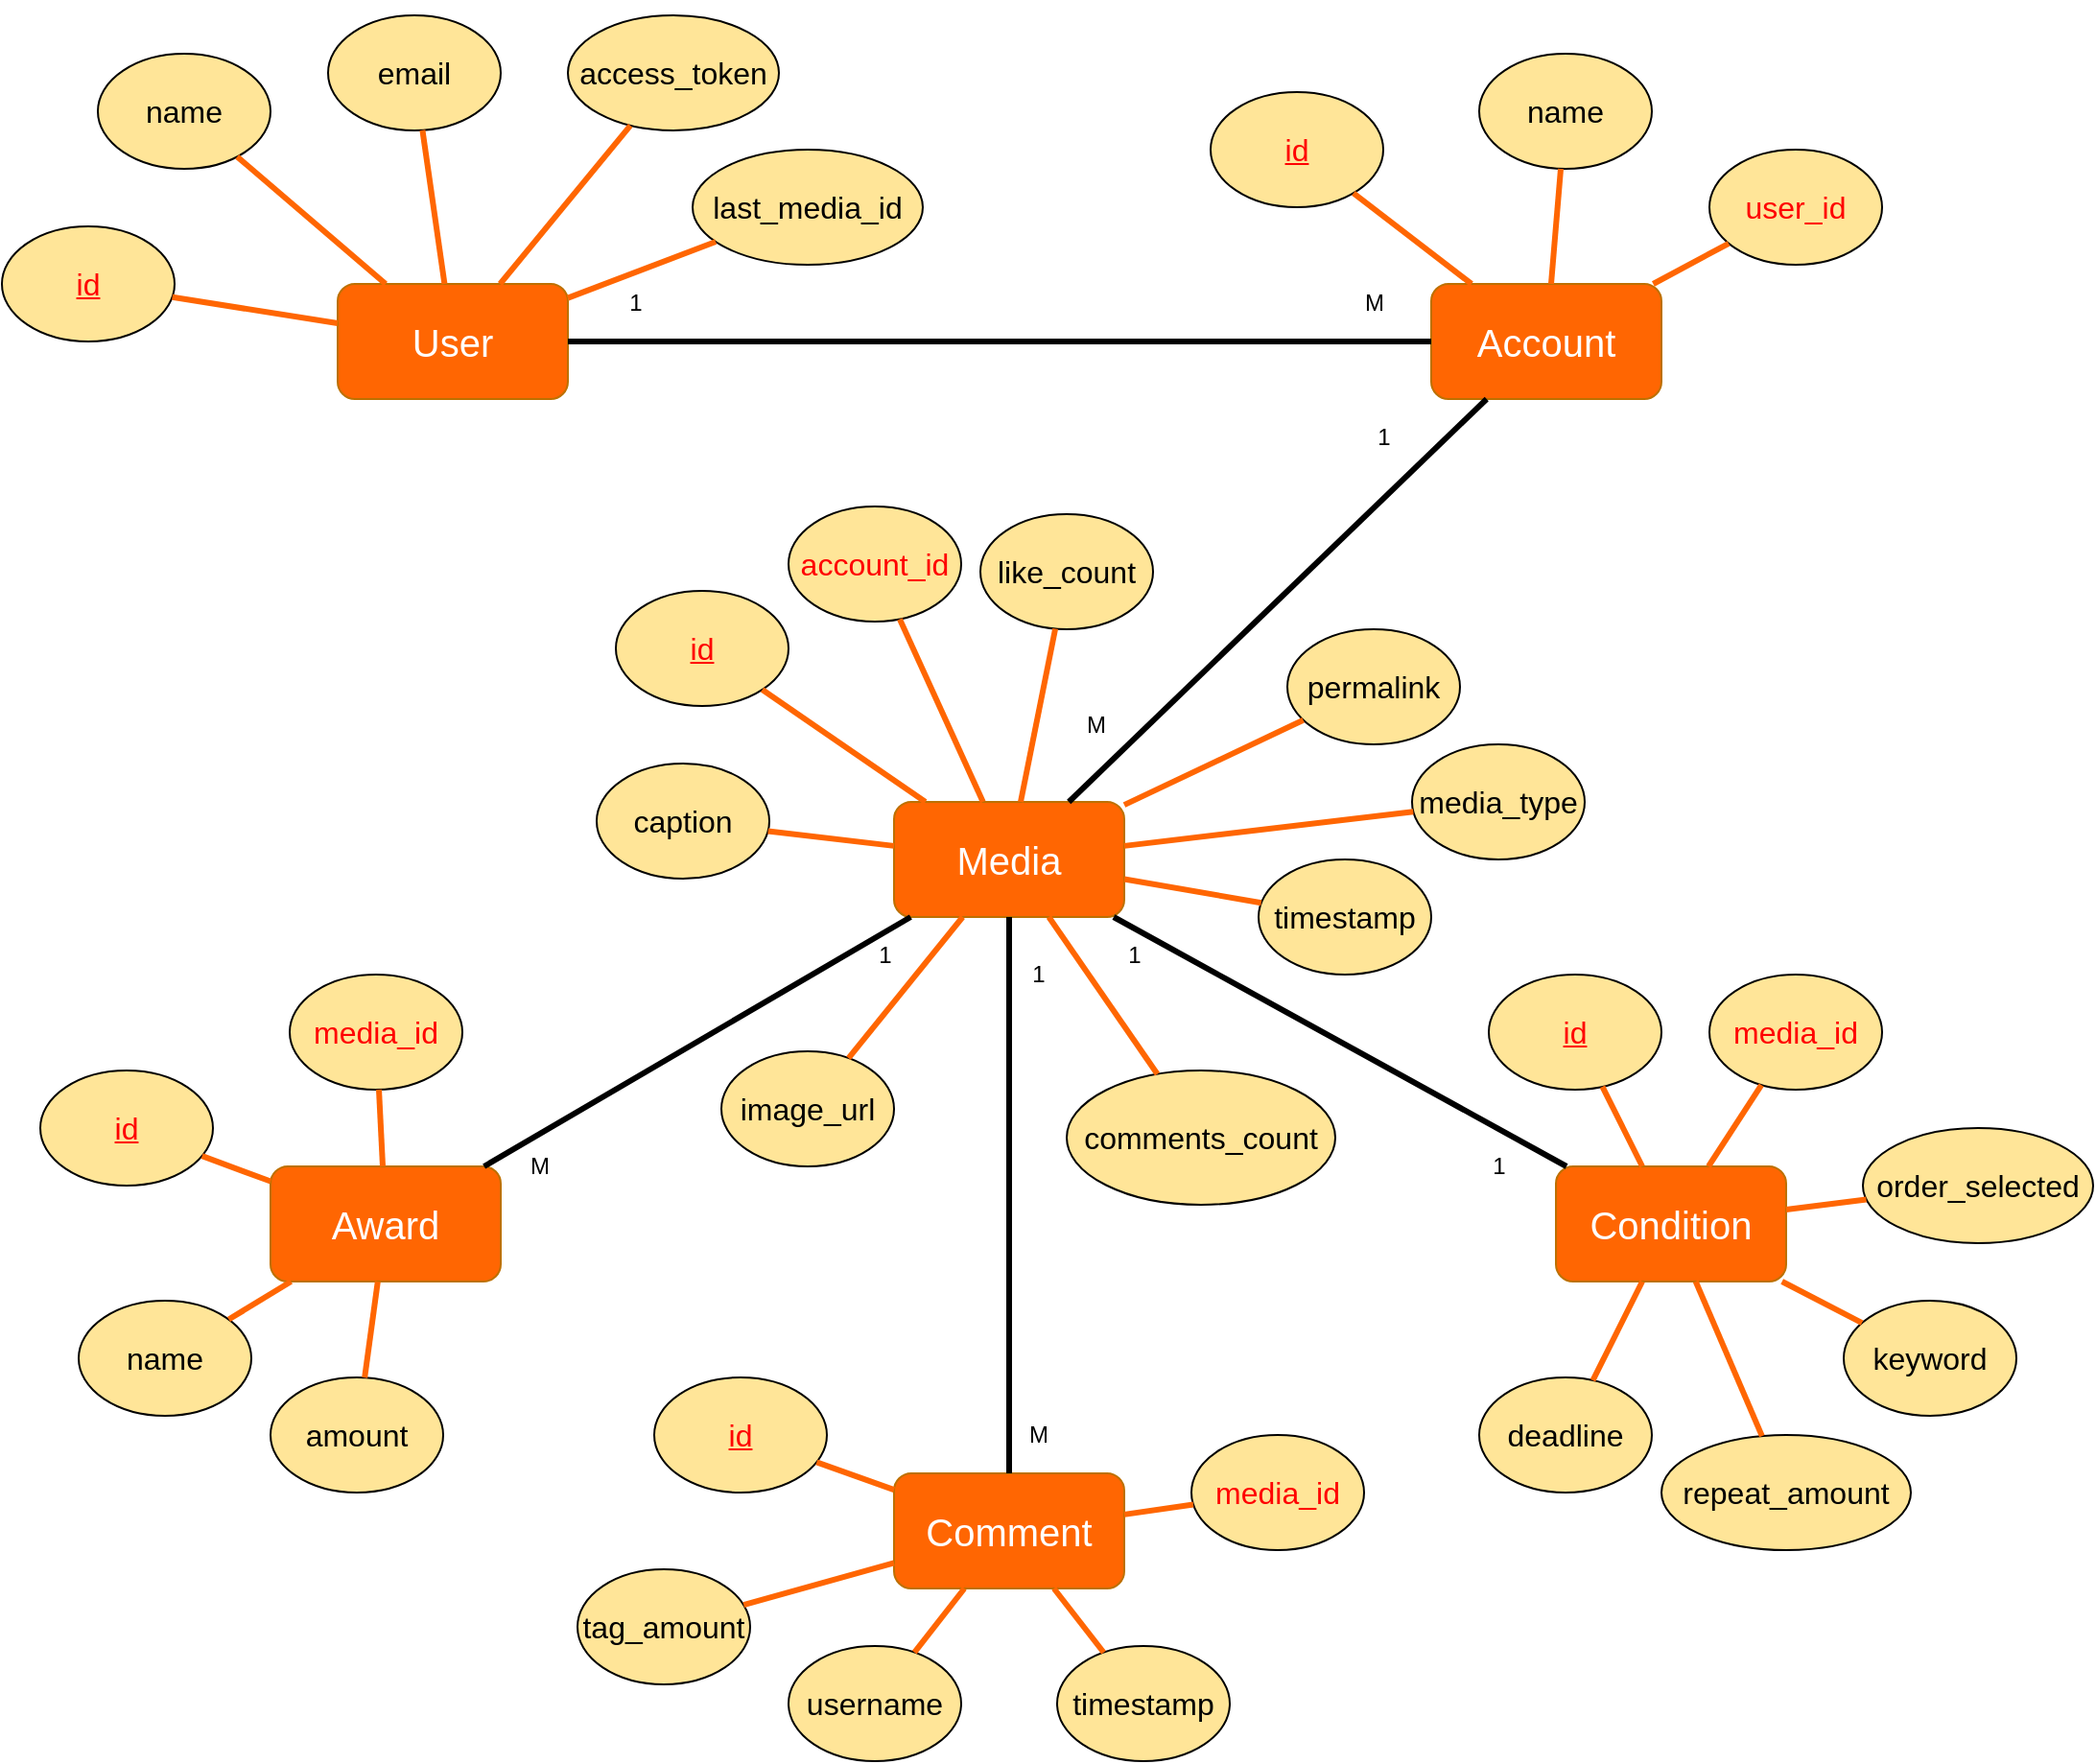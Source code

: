 <mxfile version="16.4.5" type="github">
  <diagram id="Arsce1lhnxzf3GvLfII_" name="第1頁">
    <mxGraphModel dx="1422" dy="1571" grid="1" gridSize="10" guides="1" tooltips="1" connect="1" arrows="1" fold="1" page="1" pageScale="1" pageWidth="1169" pageHeight="827" math="0" shadow="0">
      <root>
        <mxCell id="0" />
        <mxCell id="1" parent="0" />
        <mxCell id="sODQ3IuSzkhDvpB2BnHd-2" value="User" style="rounded=1;whiteSpace=wrap;html=1;fillColor=#FF6602;strokeColor=#BD7000;fontColor=#FFFFFF;fontSize=20;" parent="1" vertex="1">
          <mxGeometry x="235" y="-590" width="120" height="60" as="geometry" />
        </mxCell>
        <mxCell id="sODQ3IuSzkhDvpB2BnHd-4" value="Media" style="rounded=1;whiteSpace=wrap;html=1;fillColor=#FF6602;strokeColor=#BD7000;fontColor=#FFFFFF;fontSize=20;" parent="1" vertex="1">
          <mxGeometry x="525" y="-320" width="120" height="60" as="geometry" />
        </mxCell>
        <mxCell id="sODQ3IuSzkhDvpB2BnHd-5" value="Comment" style="rounded=1;whiteSpace=wrap;html=1;fillColor=#FF6602;strokeColor=#BD7000;fontColor=#FFFFFF;fontSize=20;" parent="1" vertex="1">
          <mxGeometry x="525" y="30" width="120" height="60" as="geometry" />
        </mxCell>
        <mxCell id="sODQ3IuSzkhDvpB2BnHd-6" value="Condition" style="rounded=1;whiteSpace=wrap;html=1;fillColor=#FF6602;strokeColor=#BD7000;fontColor=#FFFFFF;fontSize=20;" parent="1" vertex="1">
          <mxGeometry x="870" y="-130" width="120" height="60" as="geometry" />
        </mxCell>
        <mxCell id="sODQ3IuSzkhDvpB2BnHd-7" value="Award" style="rounded=1;whiteSpace=wrap;html=1;fillColor=#FF6602;strokeColor=#BD7000;fontColor=#FFFFFF;fontSize=20;" parent="1" vertex="1">
          <mxGeometry x="200" y="-130" width="120" height="60" as="geometry" />
        </mxCell>
        <mxCell id="sODQ3IuSzkhDvpB2BnHd-10" value="1" style="text;html=1;align=center;verticalAlign=middle;resizable=0;points=[];autosize=1;strokeColor=none;fillColor=none;fontStyle=0" parent="1" vertex="1">
          <mxGeometry x="380" y="-590" width="20" height="20" as="geometry" />
        </mxCell>
        <mxCell id="sODQ3IuSzkhDvpB2BnHd-11" value="M" style="text;html=1;align=center;verticalAlign=middle;resizable=0;points=[];autosize=1;strokeColor=none;fillColor=none;fontStyle=0" parent="1" vertex="1">
          <mxGeometry x="765" y="-590" width="20" height="20" as="geometry" />
        </mxCell>
        <mxCell id="FmEdOknebiSdJV2Z96Bn-4" value="Account" style="rounded=1;whiteSpace=wrap;html=1;fillColor=#FF6602;strokeColor=#BD7000;fontColor=#FFFFFF;fontSize=20;" parent="1" vertex="1">
          <mxGeometry x="805" y="-590" width="120" height="60" as="geometry" />
        </mxCell>
        <mxCell id="FmEdOknebiSdJV2Z96Bn-5" style="edgeStyle=orthogonalEdgeStyle;rounded=0;orthogonalLoop=1;jettySize=auto;html=1;strokeWidth=3;endArrow=none;endFill=0;strokeColor=#000000;" parent="1" source="sODQ3IuSzkhDvpB2BnHd-2" target="FmEdOknebiSdJV2Z96Bn-4" edge="1">
          <mxGeometry relative="1" as="geometry">
            <mxPoint x="340" y="-370" as="sourcePoint" />
            <mxPoint x="520" y="-280" as="targetPoint" />
          </mxGeometry>
        </mxCell>
        <mxCell id="FmEdOknebiSdJV2Z96Bn-6" style="rounded=0;orthogonalLoop=1;jettySize=auto;html=1;strokeWidth=3;endArrow=none;endFill=0;strokeColor=#000000;" parent="1" source="FmEdOknebiSdJV2Z96Bn-4" target="sODQ3IuSzkhDvpB2BnHd-4" edge="1">
          <mxGeometry relative="1" as="geometry">
            <mxPoint x="680" y="-210" as="sourcePoint" />
            <mxPoint x="730" y="-380" as="targetPoint" />
          </mxGeometry>
        </mxCell>
        <mxCell id="FmEdOknebiSdJV2Z96Bn-7" style="rounded=0;orthogonalLoop=1;jettySize=auto;html=1;strokeWidth=3;endArrow=none;endFill=0;strokeColor=#000000;" parent="1" source="sODQ3IuSzkhDvpB2BnHd-7" target="sODQ3IuSzkhDvpB2BnHd-4" edge="1">
          <mxGeometry relative="1" as="geometry">
            <mxPoint x="220" y="-370" as="sourcePoint" />
            <mxPoint x="260" y="-160" as="targetPoint" />
          </mxGeometry>
        </mxCell>
        <mxCell id="FmEdOknebiSdJV2Z96Bn-8" style="edgeStyle=orthogonalEdgeStyle;rounded=0;orthogonalLoop=1;jettySize=auto;html=1;strokeWidth=3;endArrow=none;endFill=0;strokeColor=#000000;" parent="1" source="sODQ3IuSzkhDvpB2BnHd-4" target="sODQ3IuSzkhDvpB2BnHd-5" edge="1">
          <mxGeometry relative="1" as="geometry">
            <mxPoint x="690" y="-180" as="sourcePoint" />
            <mxPoint x="585" y="70" as="targetPoint" />
          </mxGeometry>
        </mxCell>
        <mxCell id="FmEdOknebiSdJV2Z96Bn-9" style="rounded=0;orthogonalLoop=1;jettySize=auto;html=1;strokeWidth=3;endArrow=none;endFill=0;strokeColor=#000000;" parent="1" source="sODQ3IuSzkhDvpB2BnHd-4" target="sODQ3IuSzkhDvpB2BnHd-6" edge="1">
          <mxGeometry relative="1" as="geometry">
            <mxPoint x="240" y="-350" as="sourcePoint" />
            <mxPoint x="860" y="-40" as="targetPoint" />
          </mxGeometry>
        </mxCell>
        <mxCell id="FmEdOknebiSdJV2Z96Bn-10" value="&lt;u&gt;id&lt;/u&gt;" style="ellipse;whiteSpace=wrap;html=1;fillColor=#FFE598;fontSize=16;fontColor=#FF0000;" parent="1" vertex="1">
          <mxGeometry x="60" y="-620" width="90" height="60" as="geometry" />
        </mxCell>
        <mxCell id="FmEdOknebiSdJV2Z96Bn-12" value="name" style="ellipse;whiteSpace=wrap;html=1;fillColor=#FFE598;fontSize=16;" parent="1" vertex="1">
          <mxGeometry x="110" y="-710" width="90" height="60" as="geometry" />
        </mxCell>
        <mxCell id="FmEdOknebiSdJV2Z96Bn-16" value="email" style="ellipse;whiteSpace=wrap;html=1;fillColor=#FFE598;fontSize=16;" parent="1" vertex="1">
          <mxGeometry x="230" y="-730" width="90" height="60" as="geometry" />
        </mxCell>
        <mxCell id="FmEdOknebiSdJV2Z96Bn-17" value="access_token" style="ellipse;whiteSpace=wrap;html=1;fillColor=#FFE598;fontSize=16;" parent="1" vertex="1">
          <mxGeometry x="355" y="-730" width="110" height="60" as="geometry" />
        </mxCell>
        <mxCell id="FmEdOknebiSdJV2Z96Bn-19" style="rounded=0;orthogonalLoop=1;jettySize=auto;html=1;strokeWidth=3;endArrow=none;endFill=0;strokeColor=#FF6602;" parent="1" source="FmEdOknebiSdJV2Z96Bn-10" target="sODQ3IuSzkhDvpB2BnHd-2" edge="1">
          <mxGeometry relative="1" as="geometry">
            <mxPoint x="305" y="-520" as="sourcePoint" />
            <mxPoint x="305" y="-390" as="targetPoint" />
          </mxGeometry>
        </mxCell>
        <mxCell id="FmEdOknebiSdJV2Z96Bn-20" style="rounded=0;orthogonalLoop=1;jettySize=auto;html=1;strokeWidth=3;endArrow=none;endFill=0;strokeColor=#FF6602;" parent="1" source="FmEdOknebiSdJV2Z96Bn-12" target="sODQ3IuSzkhDvpB2BnHd-2" edge="1">
          <mxGeometry relative="1" as="geometry">
            <mxPoint x="185.804" y="-587.351" as="sourcePoint" />
            <mxPoint x="245" y="-568.75" as="targetPoint" />
          </mxGeometry>
        </mxCell>
        <mxCell id="FmEdOknebiSdJV2Z96Bn-21" style="rounded=0;orthogonalLoop=1;jettySize=auto;html=1;strokeWidth=3;endArrow=none;endFill=0;strokeColor=#FF6602;" parent="1" source="FmEdOknebiSdJV2Z96Bn-16" target="sODQ3IuSzkhDvpB2BnHd-2" edge="1">
          <mxGeometry relative="1" as="geometry">
            <mxPoint x="195.804" y="-577.351" as="sourcePoint" />
            <mxPoint x="255" y="-558.75" as="targetPoint" />
          </mxGeometry>
        </mxCell>
        <mxCell id="FmEdOknebiSdJV2Z96Bn-22" style="rounded=0;orthogonalLoop=1;jettySize=auto;html=1;strokeWidth=3;endArrow=none;endFill=0;strokeColor=#FF6602;" parent="1" source="FmEdOknebiSdJV2Z96Bn-17" target="sODQ3IuSzkhDvpB2BnHd-2" edge="1">
          <mxGeometry relative="1" as="geometry">
            <mxPoint x="205.804" y="-567.351" as="sourcePoint" />
            <mxPoint x="265" y="-548.75" as="targetPoint" />
          </mxGeometry>
        </mxCell>
        <mxCell id="FmEdOknebiSdJV2Z96Bn-23" value="&lt;u&gt;id&lt;/u&gt;" style="ellipse;whiteSpace=wrap;html=1;fillColor=#FFE598;fontSize=16;fontColor=#FF0000;" parent="1" vertex="1">
          <mxGeometry x="690" y="-690" width="90" height="60" as="geometry" />
        </mxCell>
        <mxCell id="FmEdOknebiSdJV2Z96Bn-25" value="name" style="ellipse;whiteSpace=wrap;html=1;fillColor=#FFE598;fontSize=16;" parent="1" vertex="1">
          <mxGeometry x="830" y="-710" width="90" height="60" as="geometry" />
        </mxCell>
        <mxCell id="FmEdOknebiSdJV2Z96Bn-26" value="user_id" style="ellipse;whiteSpace=wrap;html=1;fillColor=#FFE598;fontSize=16;fontColor=#FF0000;" parent="1" vertex="1">
          <mxGeometry x="950" y="-660" width="90" height="60" as="geometry" />
        </mxCell>
        <mxCell id="FmEdOknebiSdJV2Z96Bn-28" style="rounded=0;orthogonalLoop=1;jettySize=auto;html=1;strokeWidth=3;endArrow=none;endFill=0;strokeColor=#FF6602;" parent="1" source="FmEdOknebiSdJV2Z96Bn-23" target="FmEdOknebiSdJV2Z96Bn-4" edge="1">
          <mxGeometry relative="1" as="geometry">
            <mxPoint x="755.804" y="-727.351" as="sourcePoint" />
            <mxPoint x="815" y="-708.75" as="targetPoint" />
          </mxGeometry>
        </mxCell>
        <mxCell id="FmEdOknebiSdJV2Z96Bn-29" style="rounded=0;orthogonalLoop=1;jettySize=auto;html=1;strokeWidth=3;endArrow=none;endFill=0;strokeColor=#FF6602;" parent="1" source="FmEdOknebiSdJV2Z96Bn-25" target="FmEdOknebiSdJV2Z96Bn-4" edge="1">
          <mxGeometry relative="1" as="geometry">
            <mxPoint x="759.819" y="-557.311" as="sourcePoint" />
            <mxPoint x="815" y="-553.75" as="targetPoint" />
          </mxGeometry>
        </mxCell>
        <mxCell id="FmEdOknebiSdJV2Z96Bn-30" style="rounded=0;orthogonalLoop=1;jettySize=auto;html=1;strokeWidth=3;endArrow=none;endFill=0;strokeColor=#FF6602;" parent="1" source="FmEdOknebiSdJV2Z96Bn-26" target="FmEdOknebiSdJV2Z96Bn-4" edge="1">
          <mxGeometry relative="1" as="geometry">
            <mxPoint x="769.819" y="-547.311" as="sourcePoint" />
            <mxPoint x="825" y="-543.75" as="targetPoint" />
          </mxGeometry>
        </mxCell>
        <mxCell id="FmEdOknebiSdJV2Z96Bn-31" value="last_media_id" style="ellipse;whiteSpace=wrap;html=1;fillColor=#FFE598;fontSize=16;" parent="1" vertex="1">
          <mxGeometry x="420" y="-660" width="120" height="60" as="geometry" />
        </mxCell>
        <mxCell id="FmEdOknebiSdJV2Z96Bn-32" style="rounded=0;orthogonalLoop=1;jettySize=auto;html=1;strokeWidth=3;endArrow=none;endFill=0;strokeColor=#FF6602;" parent="1" source="FmEdOknebiSdJV2Z96Bn-31" target="sODQ3IuSzkhDvpB2BnHd-2" edge="1">
          <mxGeometry relative="1" as="geometry">
            <mxPoint x="401.718" y="-646.718" as="sourcePoint" />
            <mxPoint x="335" y="-580" as="targetPoint" />
          </mxGeometry>
        </mxCell>
        <mxCell id="FmEdOknebiSdJV2Z96Bn-33" value="amount" style="ellipse;whiteSpace=wrap;html=1;fillColor=#FFE598;fontSize=16;" parent="1" vertex="1">
          <mxGeometry x="200" y="-20" width="90" height="60" as="geometry" />
        </mxCell>
        <mxCell id="FmEdOknebiSdJV2Z96Bn-34" value="name" style="ellipse;whiteSpace=wrap;html=1;fillColor=#FFE598;fontSize=16;" parent="1" vertex="1">
          <mxGeometry x="100" y="-60" width="90" height="60" as="geometry" />
        </mxCell>
        <mxCell id="FmEdOknebiSdJV2Z96Bn-35" value="media_id" style="ellipse;whiteSpace=wrap;html=1;fillColor=#FFE598;fontSize=16;fontColor=#FF0000;" parent="1" vertex="1">
          <mxGeometry x="210" y="-230" width="90" height="60" as="geometry" />
        </mxCell>
        <mxCell id="FmEdOknebiSdJV2Z96Bn-36" value="&lt;u&gt;id&lt;/u&gt;" style="ellipse;whiteSpace=wrap;html=1;fillColor=#FFE598;fontSize=16;fontColor=#FF0000;" parent="1" vertex="1">
          <mxGeometry x="80" y="-180" width="90" height="60" as="geometry" />
        </mxCell>
        <mxCell id="FmEdOknebiSdJV2Z96Bn-37" style="rounded=0;orthogonalLoop=1;jettySize=auto;html=1;strokeWidth=3;endArrow=none;endFill=0;strokeColor=#FF6602;" parent="1" source="sODQ3IuSzkhDvpB2BnHd-7" target="FmEdOknebiSdJV2Z96Bn-34" edge="1">
          <mxGeometry relative="1" as="geometry">
            <mxPoint x="479.819" y="-307.311" as="sourcePoint" />
            <mxPoint x="535" y="-303.75" as="targetPoint" />
          </mxGeometry>
        </mxCell>
        <mxCell id="FmEdOknebiSdJV2Z96Bn-39" style="rounded=0;orthogonalLoop=1;jettySize=auto;html=1;strokeWidth=3;endArrow=none;endFill=0;strokeColor=#FF6602;" parent="1" source="sODQ3IuSzkhDvpB2BnHd-7" target="FmEdOknebiSdJV2Z96Bn-36" edge="1">
          <mxGeometry relative="1" as="geometry">
            <mxPoint x="288.333" y="-120" as="sourcePoint" />
            <mxPoint x="308.022" y="-152.217" as="targetPoint" />
          </mxGeometry>
        </mxCell>
        <mxCell id="FmEdOknebiSdJV2Z96Bn-40" style="rounded=0;orthogonalLoop=1;jettySize=auto;html=1;strokeWidth=3;endArrow=none;endFill=0;strokeColor=#FF6602;" parent="1" source="sODQ3IuSzkhDvpB2BnHd-7" target="FmEdOknebiSdJV2Z96Bn-35" edge="1">
          <mxGeometry relative="1" as="geometry">
            <mxPoint x="238.125" y="-120" as="sourcePoint" />
            <mxPoint x="211.011" y="-145.519" as="targetPoint" />
          </mxGeometry>
        </mxCell>
        <mxCell id="FmEdOknebiSdJV2Z96Bn-41" style="rounded=0;orthogonalLoop=1;jettySize=auto;html=1;strokeWidth=3;endArrow=none;endFill=0;strokeColor=#FF6602;" parent="1" source="sODQ3IuSzkhDvpB2BnHd-7" target="FmEdOknebiSdJV2Z96Bn-33" edge="1">
          <mxGeometry relative="1" as="geometry">
            <mxPoint x="248.125" y="-110" as="sourcePoint" />
            <mxPoint x="221.011" y="-135.519" as="targetPoint" />
          </mxGeometry>
        </mxCell>
        <mxCell id="FmEdOknebiSdJV2Z96Bn-42" value="repeat_amount" style="ellipse;whiteSpace=wrap;html=1;fillColor=#FFE598;fontSize=16;" parent="1" vertex="1">
          <mxGeometry x="925" y="10" width="130" height="60" as="geometry" />
        </mxCell>
        <mxCell id="FmEdOknebiSdJV2Z96Bn-43" value="&lt;u&gt;id&lt;/u&gt;" style="ellipse;whiteSpace=wrap;html=1;fillColor=#FFE598;fontSize=16;fontColor=#FF0000;" parent="1" vertex="1">
          <mxGeometry x="835" y="-230" width="90" height="60" as="geometry" />
        </mxCell>
        <mxCell id="FmEdOknebiSdJV2Z96Bn-45" value="deadline" style="ellipse;whiteSpace=wrap;html=1;fillColor=#FFE598;fontSize=16;" parent="1" vertex="1">
          <mxGeometry x="830" y="-20" width="90" height="60" as="geometry" />
        </mxCell>
        <mxCell id="FmEdOknebiSdJV2Z96Bn-46" value="keyword" style="ellipse;whiteSpace=wrap;html=1;fillColor=#FFE598;fontSize=16;" parent="1" vertex="1">
          <mxGeometry x="1020" y="-60" width="90" height="60" as="geometry" />
        </mxCell>
        <mxCell id="FmEdOknebiSdJV2Z96Bn-47" value="order_selected" style="ellipse;whiteSpace=wrap;html=1;fillColor=#FFE598;fontSize=16;" parent="1" vertex="1">
          <mxGeometry x="1030" y="-150" width="120" height="60" as="geometry" />
        </mxCell>
        <mxCell id="FmEdOknebiSdJV2Z96Bn-48" value="media_id" style="ellipse;whiteSpace=wrap;html=1;fillColor=#FFE598;fontSize=16;fontColor=#FF0000;" parent="1" vertex="1">
          <mxGeometry x="950" y="-230" width="90" height="60" as="geometry" />
        </mxCell>
        <mxCell id="FmEdOknebiSdJV2Z96Bn-49" style="rounded=0;orthogonalLoop=1;jettySize=auto;html=1;strokeWidth=3;endArrow=none;endFill=0;strokeColor=#FF6602;" parent="1" source="sODQ3IuSzkhDvpB2BnHd-6" target="FmEdOknebiSdJV2Z96Bn-43" edge="1">
          <mxGeometry relative="1" as="geometry">
            <mxPoint x="703.219" y="-271.142" as="sourcePoint" />
            <mxPoint x="655" y="-284" as="targetPoint" />
          </mxGeometry>
        </mxCell>
        <mxCell id="FmEdOknebiSdJV2Z96Bn-50" style="rounded=0;orthogonalLoop=1;jettySize=auto;html=1;strokeWidth=3;endArrow=none;endFill=0;strokeColor=#FF6602;" parent="1" source="FmEdOknebiSdJV2Z96Bn-42" target="sODQ3IuSzkhDvpB2BnHd-6" edge="1">
          <mxGeometry relative="1" as="geometry">
            <mxPoint x="713.219" y="-261.142" as="sourcePoint" />
            <mxPoint x="665" y="-274" as="targetPoint" />
          </mxGeometry>
        </mxCell>
        <mxCell id="FmEdOknebiSdJV2Z96Bn-51" style="rounded=0;orthogonalLoop=1;jettySize=auto;html=1;strokeWidth=3;endArrow=none;endFill=0;strokeColor=#FF6602;" parent="1" source="FmEdOknebiSdJV2Z96Bn-47" target="sODQ3IuSzkhDvpB2BnHd-6" edge="1">
          <mxGeometry relative="1" as="geometry">
            <mxPoint x="999.284" y="-152.448" as="sourcePoint" />
            <mxPoint x="968.333" y="-120" as="targetPoint" />
          </mxGeometry>
        </mxCell>
        <mxCell id="FmEdOknebiSdJV2Z96Bn-52" style="rounded=0;orthogonalLoop=1;jettySize=auto;html=1;strokeWidth=3;endArrow=none;endFill=0;strokeColor=#FF6602;" parent="1" source="FmEdOknebiSdJV2Z96Bn-46" target="sODQ3IuSzkhDvpB2BnHd-6" edge="1">
          <mxGeometry relative="1" as="geometry">
            <mxPoint x="1009.284" y="-142.448" as="sourcePoint" />
            <mxPoint x="978.333" y="-110" as="targetPoint" />
          </mxGeometry>
        </mxCell>
        <mxCell id="FmEdOknebiSdJV2Z96Bn-53" style="rounded=0;orthogonalLoop=1;jettySize=auto;html=1;strokeWidth=3;endArrow=none;endFill=0;strokeColor=#FF6602;" parent="1" source="FmEdOknebiSdJV2Z96Bn-48" target="sODQ3IuSzkhDvpB2BnHd-6" edge="1">
          <mxGeometry relative="1" as="geometry">
            <mxPoint x="1019.284" y="-132.448" as="sourcePoint" />
            <mxPoint x="988.333" y="-100" as="targetPoint" />
          </mxGeometry>
        </mxCell>
        <mxCell id="FmEdOknebiSdJV2Z96Bn-54" style="rounded=0;orthogonalLoop=1;jettySize=auto;html=1;strokeWidth=3;endArrow=none;endFill=0;strokeColor=#FF6602;" parent="1" source="FmEdOknebiSdJV2Z96Bn-45" target="sODQ3IuSzkhDvpB2BnHd-6" edge="1">
          <mxGeometry relative="1" as="geometry">
            <mxPoint x="1029.284" y="-122.448" as="sourcePoint" />
            <mxPoint x="998.333" y="-90" as="targetPoint" />
          </mxGeometry>
        </mxCell>
        <mxCell id="FmEdOknebiSdJV2Z96Bn-55" value="caption" style="ellipse;whiteSpace=wrap;html=1;fillColor=#FFE598;fontSize=16;" parent="1" vertex="1">
          <mxGeometry x="370" y="-340" width="90" height="60" as="geometry" />
        </mxCell>
        <mxCell id="FmEdOknebiSdJV2Z96Bn-56" value="media_type" style="ellipse;whiteSpace=wrap;html=1;fillColor=#FFE598;fontSize=16;" parent="1" vertex="1">
          <mxGeometry x="795" y="-350" width="90" height="60" as="geometry" />
        </mxCell>
        <mxCell id="FmEdOknebiSdJV2Z96Bn-57" value="image_url" style="ellipse;whiteSpace=wrap;html=1;fillColor=#FFE598;fontSize=16;" parent="1" vertex="1">
          <mxGeometry x="435" y="-190" width="90" height="60" as="geometry" />
        </mxCell>
        <mxCell id="FmEdOknebiSdJV2Z96Bn-58" value="&lt;u&gt;id&lt;/u&gt;" style="ellipse;whiteSpace=wrap;html=1;fillColor=#FFE598;fontSize=16;fontColor=#FF0000;" parent="1" vertex="1">
          <mxGeometry x="380" y="-430" width="90" height="60" as="geometry" />
        </mxCell>
        <mxCell id="FmEdOknebiSdJV2Z96Bn-59" style="rounded=0;orthogonalLoop=1;jettySize=auto;html=1;strokeWidth=3;endArrow=none;endFill=0;strokeColor=#FF6602;" parent="1" source="sODQ3IuSzkhDvpB2BnHd-4" target="FmEdOknebiSdJV2Z96Bn-58" edge="1">
          <mxGeometry relative="1" as="geometry">
            <mxPoint x="288.412" y="-120" as="sourcePoint" />
            <mxPoint x="308.161" y="-152.179" as="targetPoint" />
          </mxGeometry>
        </mxCell>
        <mxCell id="FmEdOknebiSdJV2Z96Bn-60" style="rounded=0;orthogonalLoop=1;jettySize=auto;html=1;strokeWidth=3;endArrow=none;endFill=0;strokeColor=#FF6602;" parent="1" source="FmEdOknebiSdJV2Z96Bn-56" target="sODQ3IuSzkhDvpB2BnHd-4" edge="1">
          <mxGeometry relative="1" as="geometry">
            <mxPoint x="298.412" y="-110" as="sourcePoint" />
            <mxPoint x="318.161" y="-142.179" as="targetPoint" />
          </mxGeometry>
        </mxCell>
        <mxCell id="FmEdOknebiSdJV2Z96Bn-62" style="rounded=0;orthogonalLoop=1;jettySize=auto;html=1;strokeWidth=3;endArrow=none;endFill=0;strokeColor=#FF6602;" parent="1" source="FmEdOknebiSdJV2Z96Bn-57" target="sODQ3IuSzkhDvpB2BnHd-4" edge="1">
          <mxGeometry relative="1" as="geometry">
            <mxPoint x="460" y="-280" as="sourcePoint" />
            <mxPoint x="590" y="-280" as="targetPoint" />
          </mxGeometry>
        </mxCell>
        <mxCell id="FmEdOknebiSdJV2Z96Bn-63" value="permalink" style="ellipse;whiteSpace=wrap;html=1;fillColor=#FFE598;fontSize=16;" parent="1" vertex="1">
          <mxGeometry x="730" y="-410" width="90" height="60" as="geometry" />
        </mxCell>
        <mxCell id="FmEdOknebiSdJV2Z96Bn-64" style="rounded=0;orthogonalLoop=1;jettySize=auto;html=1;strokeWidth=3;endArrow=none;endFill=0;strokeColor=#FF6602;" parent="1" source="FmEdOknebiSdJV2Z96Bn-63" target="sODQ3IuSzkhDvpB2BnHd-4" edge="1">
          <mxGeometry relative="1" as="geometry">
            <mxPoint x="525.125" y="-186.833" as="sourcePoint" />
            <mxPoint x="572.5" y="-250" as="targetPoint" />
          </mxGeometry>
        </mxCell>
        <mxCell id="FmEdOknebiSdJV2Z96Bn-66" style="rounded=0;orthogonalLoop=1;jettySize=auto;html=1;strokeWidth=3;endArrow=none;endFill=0;strokeColor=#FF6602;" parent="1" source="sODQ3IuSzkhDvpB2BnHd-4" target="FmEdOknebiSdJV2Z96Bn-55" edge="1">
          <mxGeometry relative="1" as="geometry">
            <mxPoint x="539.366" y="-310" as="sourcePoint" />
            <mxPoint x="500.061" y="-331.194" as="targetPoint" />
          </mxGeometry>
        </mxCell>
        <mxCell id="FmEdOknebiSdJV2Z96Bn-67" value="timestamp" style="ellipse;whiteSpace=wrap;html=1;fillColor=#FFE598;fontSize=16;" parent="1" vertex="1">
          <mxGeometry x="715" y="-290" width="90" height="60" as="geometry" />
        </mxCell>
        <mxCell id="FmEdOknebiSdJV2Z96Bn-68" value="like_count" style="ellipse;whiteSpace=wrap;html=1;fillColor=#FFE598;fontSize=16;" parent="1" vertex="1">
          <mxGeometry x="570" y="-470" width="90" height="60" as="geometry" />
        </mxCell>
        <mxCell id="FmEdOknebiSdJV2Z96Bn-69" value="comments_count" style="ellipse;whiteSpace=wrap;html=1;fillColor=#FFE598;fontSize=16;" parent="1" vertex="1">
          <mxGeometry x="615" y="-180" width="140" height="70" as="geometry" />
        </mxCell>
        <mxCell id="FmEdOknebiSdJV2Z96Bn-70" value="account_id" style="ellipse;whiteSpace=wrap;html=1;fillColor=#FFE598;fontSize=16;fontColor=#FF0000;" parent="1" vertex="1">
          <mxGeometry x="470" y="-474" width="90" height="60" as="geometry" />
        </mxCell>
        <mxCell id="FmEdOknebiSdJV2Z96Bn-71" style="rounded=0;orthogonalLoop=1;jettySize=auto;html=1;strokeWidth=3;endArrow=none;endFill=0;strokeColor=#FF6602;" parent="1" source="FmEdOknebiSdJV2Z96Bn-68" target="sODQ3IuSzkhDvpB2BnHd-4" edge="1">
          <mxGeometry relative="1" as="geometry">
            <mxPoint x="518.097" y="-364.253" as="sourcePoint" />
            <mxPoint x="567.727" y="-310" as="targetPoint" />
          </mxGeometry>
        </mxCell>
        <mxCell id="FmEdOknebiSdJV2Z96Bn-72" style="rounded=0;orthogonalLoop=1;jettySize=auto;html=1;strokeWidth=3;endArrow=none;endFill=0;strokeColor=#FF6602;" parent="1" source="FmEdOknebiSdJV2Z96Bn-67" target="sODQ3IuSzkhDvpB2BnHd-4" edge="1">
          <mxGeometry relative="1" as="geometry">
            <mxPoint x="587.115" y="-380.033" as="sourcePoint" />
            <mxPoint x="592.692" y="-310" as="targetPoint" />
          </mxGeometry>
        </mxCell>
        <mxCell id="FmEdOknebiSdJV2Z96Bn-73" style="rounded=0;orthogonalLoop=1;jettySize=auto;html=1;strokeWidth=3;endArrow=none;endFill=0;strokeColor=#FF6602;" parent="1" source="FmEdOknebiSdJV2Z96Bn-70" target="sODQ3IuSzkhDvpB2BnHd-4" edge="1">
          <mxGeometry relative="1" as="geometry">
            <mxPoint x="666.367" y="-382.693" as="sourcePoint" />
            <mxPoint x="615.769" y="-310" as="targetPoint" />
          </mxGeometry>
        </mxCell>
        <mxCell id="FmEdOknebiSdJV2Z96Bn-74" style="rounded=0;orthogonalLoop=1;jettySize=auto;html=1;strokeWidth=3;endArrow=none;endFill=0;strokeColor=#FF6602;" parent="1" source="FmEdOknebiSdJV2Z96Bn-69" target="sODQ3IuSzkhDvpB2BnHd-4" edge="1">
          <mxGeometry relative="1" as="geometry">
            <mxPoint x="714.1" y="-242.511" as="sourcePoint" />
            <mxPoint x="655" y="-261.25" as="targetPoint" />
          </mxGeometry>
        </mxCell>
        <mxCell id="FmEdOknebiSdJV2Z96Bn-76" value="&lt;u&gt;id&lt;/u&gt;" style="ellipse;whiteSpace=wrap;html=1;fillColor=#FFE598;fontSize=16;fontColor=#FF0000;" parent="1" vertex="1">
          <mxGeometry x="400" y="-20" width="90" height="60" as="geometry" />
        </mxCell>
        <mxCell id="FmEdOknebiSdJV2Z96Bn-77" value="&lt;div&gt;timestamp&lt;br&gt;&lt;/div&gt;" style="ellipse;whiteSpace=wrap;html=1;fillColor=#FFE598;fontSize=16;" parent="1" vertex="1">
          <mxGeometry x="610" y="120" width="90" height="60" as="geometry" />
        </mxCell>
        <mxCell id="FmEdOknebiSdJV2Z96Bn-78" value="username" style="ellipse;whiteSpace=wrap;html=1;fillColor=#FFE598;fontSize=16;" parent="1" vertex="1">
          <mxGeometry x="470" y="120" width="90" height="60" as="geometry" />
        </mxCell>
        <mxCell id="FmEdOknebiSdJV2Z96Bn-79" value="tag_amount" style="ellipse;whiteSpace=wrap;html=1;fillColor=#FFE598;fontSize=16;" parent="1" vertex="1">
          <mxGeometry x="360" y="80" width="90" height="60" as="geometry" />
        </mxCell>
        <mxCell id="FmEdOknebiSdJV2Z96Bn-80" value="media_id" style="ellipse;whiteSpace=wrap;html=1;fillColor=#FFE598;fontSize=16;fontColor=#FF0000;" parent="1" vertex="1">
          <mxGeometry x="680" y="10" width="90" height="60" as="geometry" />
        </mxCell>
        <mxCell id="FmEdOknebiSdJV2Z96Bn-81" style="rounded=0;orthogonalLoop=1;jettySize=auto;html=1;strokeWidth=3;endArrow=none;endFill=0;strokeColor=#FF6602;" parent="1" source="sODQ3IuSzkhDvpB2BnHd-5" target="FmEdOknebiSdJV2Z96Bn-76" edge="1">
          <mxGeometry relative="1" as="geometry">
            <mxPoint x="535.572" y="41.714" as="sourcePoint" />
            <mxPoint x="574.426" y="-30" as="targetPoint" />
          </mxGeometry>
        </mxCell>
        <mxCell id="FmEdOknebiSdJV2Z96Bn-82" style="rounded=0;orthogonalLoop=1;jettySize=auto;html=1;strokeWidth=3;endArrow=none;endFill=0;strokeColor=#FF6602;" parent="1" source="sODQ3IuSzkhDvpB2BnHd-5" target="FmEdOknebiSdJV2Z96Bn-80" edge="1">
          <mxGeometry relative="1" as="geometry">
            <mxPoint x="565" y="40" as="sourcePoint" />
            <mxPoint x="529.962" y="4.962" as="targetPoint" />
          </mxGeometry>
        </mxCell>
        <mxCell id="FmEdOknebiSdJV2Z96Bn-83" style="rounded=0;orthogonalLoop=1;jettySize=auto;html=1;strokeWidth=3;endArrow=none;endFill=0;strokeColor=#FF6602;" parent="1" source="sODQ3IuSzkhDvpB2BnHd-5" target="FmEdOknebiSdJV2Z96Bn-77" edge="1">
          <mxGeometry relative="1" as="geometry">
            <mxPoint x="628.75" y="40" as="sourcePoint" />
            <mxPoint x="658" y="14" as="targetPoint" />
          </mxGeometry>
        </mxCell>
        <mxCell id="FmEdOknebiSdJV2Z96Bn-84" style="rounded=0;orthogonalLoop=1;jettySize=auto;html=1;strokeWidth=3;endArrow=none;endFill=0;strokeColor=#FF6602;" parent="1" source="FmEdOknebiSdJV2Z96Bn-78" target="sODQ3IuSzkhDvpB2BnHd-5" edge="1">
          <mxGeometry relative="1" as="geometry">
            <mxPoint x="650.714" y="100" as="sourcePoint" />
            <mxPoint x="689.993" y="121.15" as="targetPoint" />
          </mxGeometry>
        </mxCell>
        <mxCell id="FmEdOknebiSdJV2Z96Bn-85" style="rounded=0;orthogonalLoop=1;jettySize=auto;html=1;strokeWidth=3;endArrow=none;endFill=0;strokeColor=#FF6602;" parent="1" source="FmEdOknebiSdJV2Z96Bn-79" target="sODQ3IuSzkhDvpB2BnHd-5" edge="1">
          <mxGeometry relative="1" as="geometry">
            <mxPoint x="545.48" y="133.287" as="sourcePoint" />
            <mxPoint x="571.667" y="100" as="targetPoint" />
          </mxGeometry>
        </mxCell>
        <mxCell id="FmEdOknebiSdJV2Z96Bn-86" value="1" style="text;html=1;align=center;verticalAlign=middle;resizable=0;points=[];autosize=1;strokeColor=none;fillColor=none;fontStyle=0" parent="1" vertex="1">
          <mxGeometry x="770" y="-520" width="20" height="20" as="geometry" />
        </mxCell>
        <mxCell id="FmEdOknebiSdJV2Z96Bn-87" value="M" style="text;html=1;align=center;verticalAlign=middle;resizable=0;points=[];autosize=1;strokeColor=none;fillColor=none;rotation=0;fontStyle=0" parent="1" vertex="1">
          <mxGeometry x="620" y="-370" width="20" height="20" as="geometry" />
        </mxCell>
        <mxCell id="FmEdOknebiSdJV2Z96Bn-88" value="1" style="text;html=1;align=center;verticalAlign=middle;resizable=0;points=[];autosize=1;strokeColor=none;fillColor=none;fontStyle=0" parent="1" vertex="1">
          <mxGeometry x="640" y="-250" width="20" height="20" as="geometry" />
        </mxCell>
        <mxCell id="FmEdOknebiSdJV2Z96Bn-89" value="1" style="text;html=1;align=center;verticalAlign=middle;resizable=0;points=[];autosize=1;strokeColor=none;fillColor=none;fontStyle=0" parent="1" vertex="1">
          <mxGeometry x="830" y="-140" width="20" height="20" as="geometry" />
        </mxCell>
        <mxCell id="FmEdOknebiSdJV2Z96Bn-90" value="M" style="text;html=1;align=center;verticalAlign=middle;resizable=0;points=[];autosize=1;strokeColor=none;fillColor=none;fontStyle=0" parent="1" vertex="1">
          <mxGeometry x="590" width="20" height="20" as="geometry" />
        </mxCell>
        <mxCell id="FmEdOknebiSdJV2Z96Bn-91" value="1" style="text;html=1;align=center;verticalAlign=middle;resizable=0;points=[];autosize=1;strokeColor=none;fillColor=none;fontStyle=0" parent="1" vertex="1">
          <mxGeometry x="590" y="-240" width="20" height="20" as="geometry" />
        </mxCell>
        <mxCell id="FmEdOknebiSdJV2Z96Bn-92" value="M" style="text;html=1;align=center;verticalAlign=middle;resizable=0;points=[];autosize=1;strokeColor=none;fillColor=none;fontStyle=0" parent="1" vertex="1">
          <mxGeometry x="330" y="-140" width="20" height="20" as="geometry" />
        </mxCell>
        <mxCell id="FmEdOknebiSdJV2Z96Bn-93" value="1" style="text;html=1;align=center;verticalAlign=middle;resizable=0;points=[];autosize=1;strokeColor=none;fillColor=none;fontStyle=0" parent="1" vertex="1">
          <mxGeometry x="510" y="-250" width="20" height="20" as="geometry" />
        </mxCell>
        <mxCell id="FmEdOknebiSdJV2Z96Bn-95" style="edgeStyle=none;rounded=0;orthogonalLoop=1;jettySize=auto;html=1;exitX=0.5;exitY=0;exitDx=0;exitDy=0;fontColor=#FF0000;strokeColor=#000000;" parent="1" source="FmEdOknebiSdJV2Z96Bn-17" target="FmEdOknebiSdJV2Z96Bn-17" edge="1">
          <mxGeometry relative="1" as="geometry" />
        </mxCell>
      </root>
    </mxGraphModel>
  </diagram>
</mxfile>
